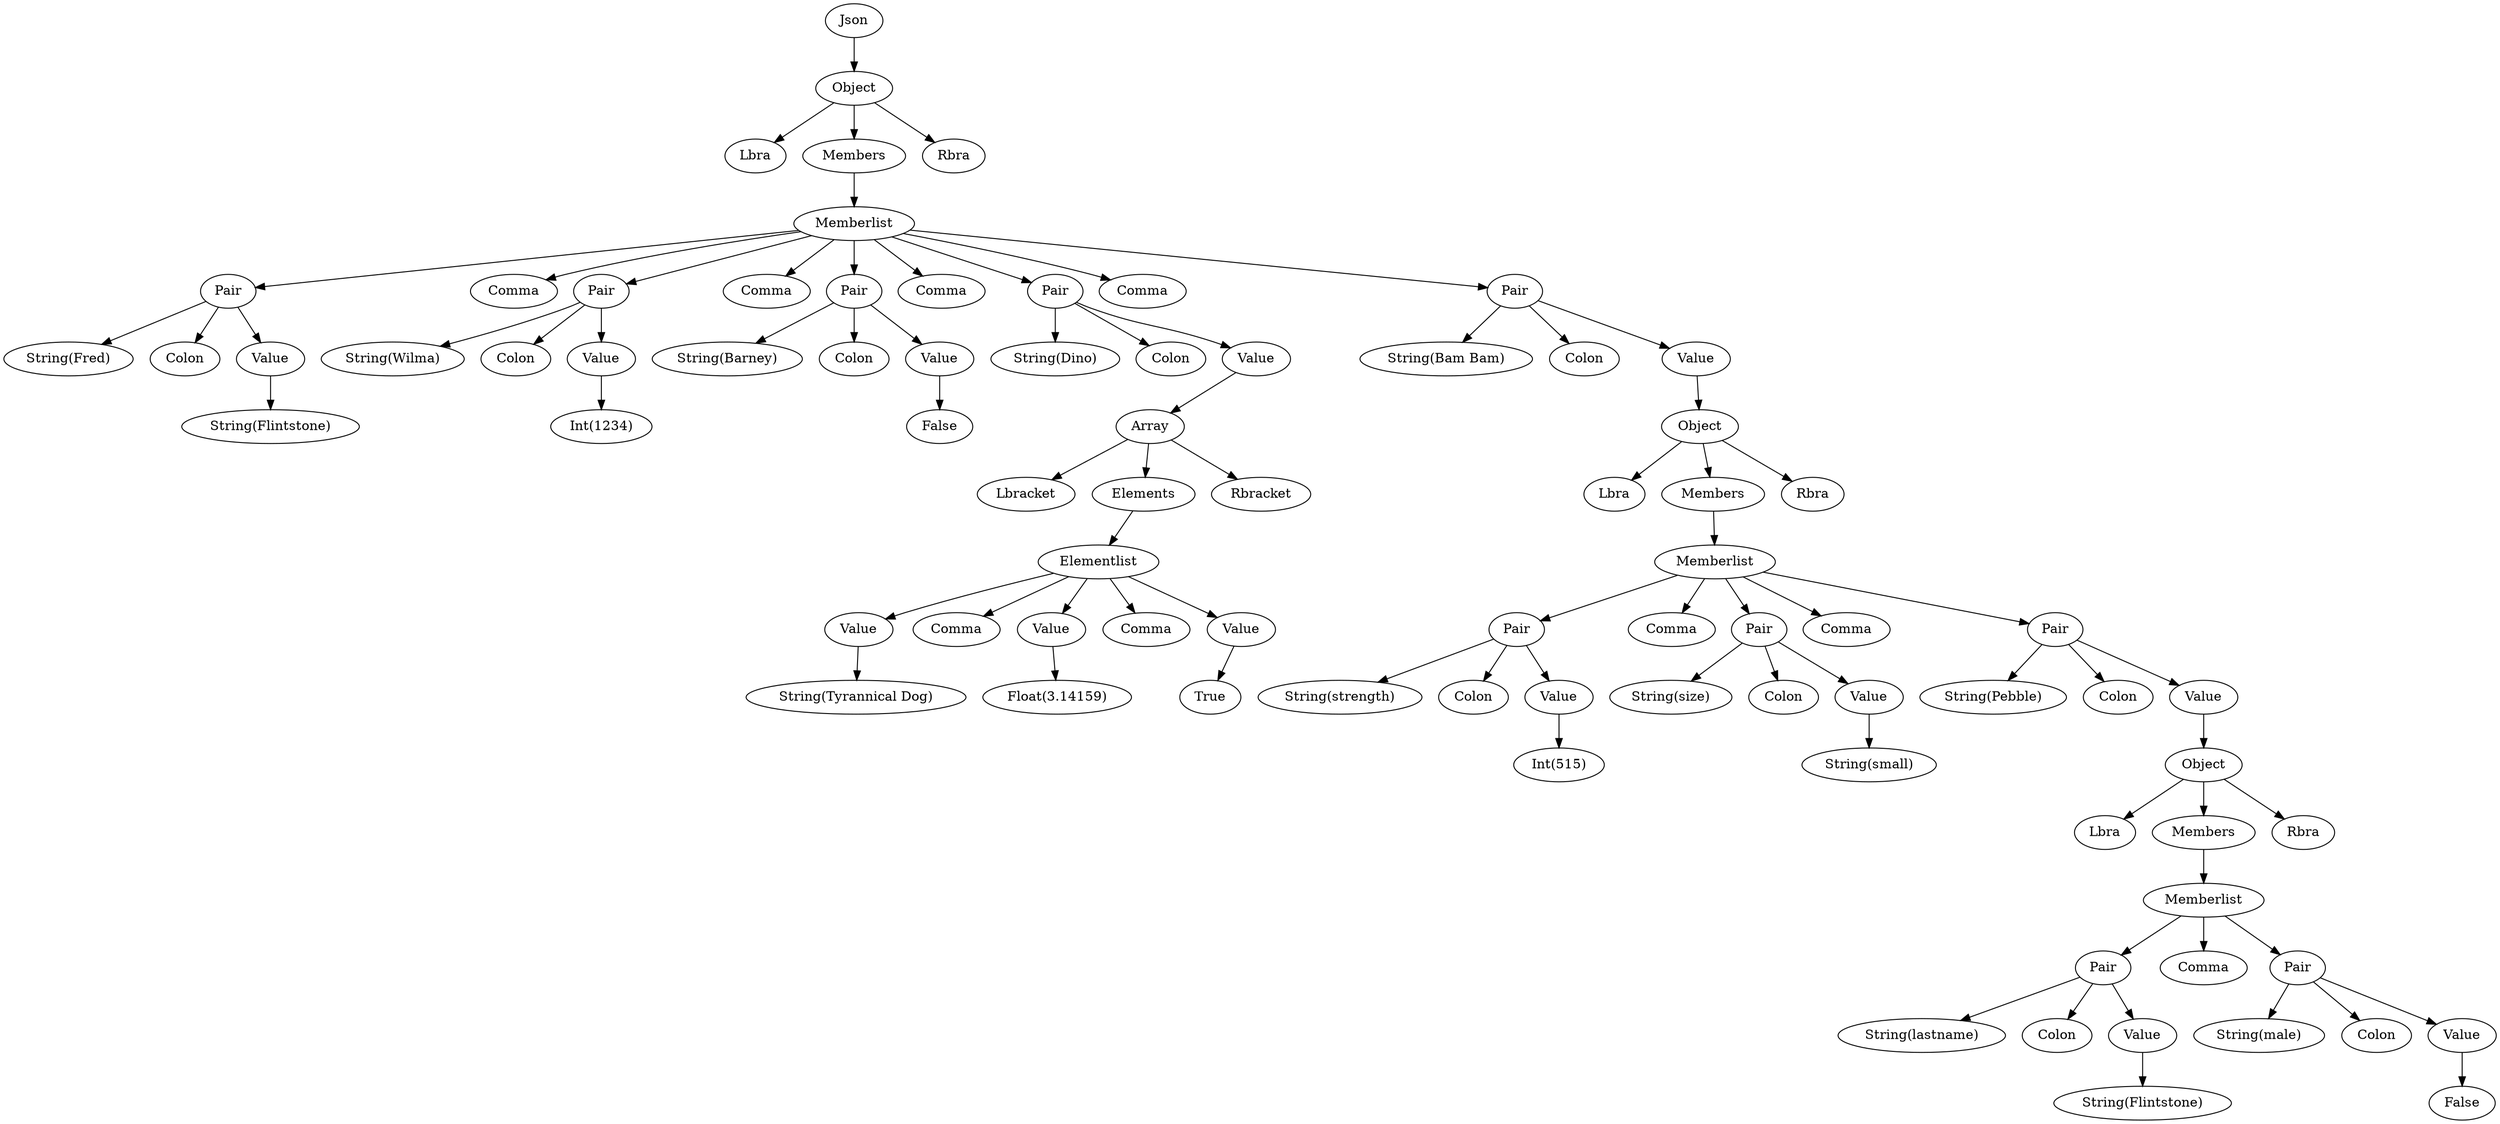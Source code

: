 digraph {
  "Json0"[label = "Json"];
  "Object1"[label = "Object"];
  "Json0" -> "Object1";
  "Lbra2"[label = "Lbra"];
  "Object1" -> "Lbra2";
  "Members3"[label = "Members"];
  "Object1" -> "Members3";
  "Memberlist4"[label = "Memberlist"];
  "Members3" -> "Memberlist4";
  "Pair5"[label = "Pair"];
  "Memberlist4" -> "Pair5";
  "String(Fred)6"[label = "String(Fred)"];
  "Pair5" -> "String(Fred)6";
  "Colon7"[label = "Colon"];
  "Pair5" -> "Colon7";
  "Value8"[label = "Value"];
  "Pair5" -> "Value8";
  "String(Flintstone)9"[label = "String(Flintstone)"];
  "Value8" -> "String(Flintstone)9";
  "Comma10"[label = "Comma"];
  "Memberlist4" -> "Comma10";
  "Pair11"[label = "Pair"];
  "Memberlist4" -> "Pair11";
  "String(Wilma)12"[label = "String(Wilma)"];
  "Pair11" -> "String(Wilma)12";
  "Colon13"[label = "Colon"];
  "Pair11" -> "Colon13";
  "Value14"[label = "Value"];
  "Pair11" -> "Value14";
  "Int(1234)15"[label = "Int(1234)"];
  "Value14" -> "Int(1234)15";
  "Comma16"[label = "Comma"];
  "Memberlist4" -> "Comma16";
  "Pair17"[label = "Pair"];
  "Memberlist4" -> "Pair17";
  "String(Barney)18"[label = "String(Barney)"];
  "Pair17" -> "String(Barney)18";
  "Colon19"[label = "Colon"];
  "Pair17" -> "Colon19";
  "Value20"[label = "Value"];
  "Pair17" -> "Value20";
  "False21"[label = "False"];
  "Value20" -> "False21";
  "Comma22"[label = "Comma"];
  "Memberlist4" -> "Comma22";
  "Pair23"[label = "Pair"];
  "Memberlist4" -> "Pair23";
  "String(Dino)24"[label = "String(Dino)"];
  "Pair23" -> "String(Dino)24";
  "Colon25"[label = "Colon"];
  "Pair23" -> "Colon25";
  "Value26"[label = "Value"];
  "Pair23" -> "Value26";
  "Array27"[label = "Array"];
  "Value26" -> "Array27";
  "Lbracket28"[label = "Lbracket"];
  "Array27" -> "Lbracket28";
  "Elements29"[label = "Elements"];
  "Array27" -> "Elements29";
  "Elementlist30"[label = "Elementlist"];
  "Elements29" -> "Elementlist30";
  "Value31"[label = "Value"];
  "Elementlist30" -> "Value31";
  "String(Tyrannical Dog)32"[label = "String(Tyrannical Dog)"];
  "Value31" -> "String(Tyrannical Dog)32";
  "Comma33"[label = "Comma"];
  "Elementlist30" -> "Comma33";
  "Value34"[label = "Value"];
  "Elementlist30" -> "Value34";
  "Float(3.14159)35"[label = "Float(3.14159)"];
  "Value34" -> "Float(3.14159)35";
  "Comma36"[label = "Comma"];
  "Elementlist30" -> "Comma36";
  "Value37"[label = "Value"];
  "Elementlist30" -> "Value37";
  "True38"[label = "True"];
  "Value37" -> "True38";
  "Rbracket39"[label = "Rbracket"];
  "Array27" -> "Rbracket39";
  "Comma40"[label = "Comma"];
  "Memberlist4" -> "Comma40";
  "Pair41"[label = "Pair"];
  "Memberlist4" -> "Pair41";
  "String(Bam Bam)42"[label = "String(Bam Bam)"];
  "Pair41" -> "String(Bam Bam)42";
  "Colon43"[label = "Colon"];
  "Pair41" -> "Colon43";
  "Value44"[label = "Value"];
  "Pair41" -> "Value44";
  "Object45"[label = "Object"];
  "Value44" -> "Object45";
  "Lbra46"[label = "Lbra"];
  "Object45" -> "Lbra46";
  "Members47"[label = "Members"];
  "Object45" -> "Members47";
  "Memberlist48"[label = "Memberlist"];
  "Members47" -> "Memberlist48";
  "Pair49"[label = "Pair"];
  "Memberlist48" -> "Pair49";
  "String(strength)50"[label = "String(strength)"];
  "Pair49" -> "String(strength)50";
  "Colon51"[label = "Colon"];
  "Pair49" -> "Colon51";
  "Value52"[label = "Value"];
  "Pair49" -> "Value52";
  "Int(515)53"[label = "Int(515)"];
  "Value52" -> "Int(515)53";
  "Comma54"[label = "Comma"];
  "Memberlist48" -> "Comma54";
  "Pair55"[label = "Pair"];
  "Memberlist48" -> "Pair55";
  "String(size)56"[label = "String(size)"];
  "Pair55" -> "String(size)56";
  "Colon57"[label = "Colon"];
  "Pair55" -> "Colon57";
  "Value58"[label = "Value"];
  "Pair55" -> "Value58";
  "String(small)59"[label = "String(small)"];
  "Value58" -> "String(small)59";
  "Comma60"[label = "Comma"];
  "Memberlist48" -> "Comma60";
  "Pair61"[label = "Pair"];
  "Memberlist48" -> "Pair61";
  "String(Pebble)62"[label = "String(Pebble)"];
  "Pair61" -> "String(Pebble)62";
  "Colon63"[label = "Colon"];
  "Pair61" -> "Colon63";
  "Value64"[label = "Value"];
  "Pair61" -> "Value64";
  "Object65"[label = "Object"];
  "Value64" -> "Object65";
  "Lbra66"[label = "Lbra"];
  "Object65" -> "Lbra66";
  "Members67"[label = "Members"];
  "Object65" -> "Members67";
  "Memberlist68"[label = "Memberlist"];
  "Members67" -> "Memberlist68";
  "Pair69"[label = "Pair"];
  "Memberlist68" -> "Pair69";
  "String(lastname)70"[label = "String(lastname)"];
  "Pair69" -> "String(lastname)70";
  "Colon71"[label = "Colon"];
  "Pair69" -> "Colon71";
  "Value72"[label = "Value"];
  "Pair69" -> "Value72";
  "String(Flintstone)73"[label = "String(Flintstone)"];
  "Value72" -> "String(Flintstone)73";
  "Comma74"[label = "Comma"];
  "Memberlist68" -> "Comma74";
  "Pair75"[label = "Pair"];
  "Memberlist68" -> "Pair75";
  "String(male)76"[label = "String(male)"];
  "Pair75" -> "String(male)76";
  "Colon77"[label = "Colon"];
  "Pair75" -> "Colon77";
  "Value78"[label = "Value"];
  "Pair75" -> "Value78";
  "False79"[label = "False"];
  "Value78" -> "False79";
  "Rbra80"[label = "Rbra"];
  "Object65" -> "Rbra80";
  "Rbra81"[label = "Rbra"];
  "Object45" -> "Rbra81";
  "Rbra82"[label = "Rbra"];
  "Object1" -> "Rbra82";
}
